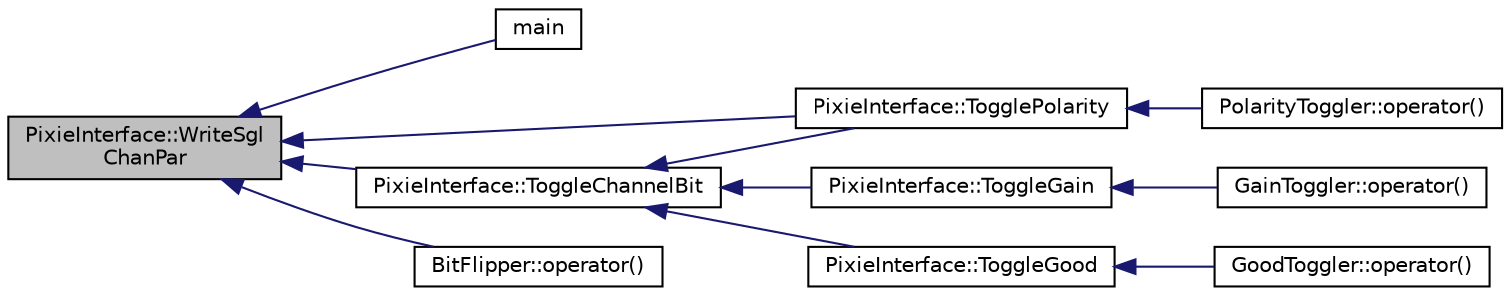 digraph "PixieInterface::WriteSglChanPar"
{
  edge [fontname="Helvetica",fontsize="10",labelfontname="Helvetica",labelfontsize="10"];
  node [fontname="Helvetica",fontsize="10",shape=record];
  rankdir="LR";
  Node1 [label="PixieInterface::WriteSgl\lChanPar",height=0.2,width=0.4,color="black", fillcolor="grey75", style="filled", fontcolor="black"];
  Node1 -> Node2 [dir="back",color="midnightblue",fontsize="10",style="solid",fontname="Helvetica"];
  Node2 [label="main",height=0.2,width=0.4,color="black", fillcolor="white", style="filled",URL="$db/d9f/param_scan_8cpp.html#a0ddf1224851353fc92bfbff6f499fa97",tooltip="A program. "];
  Node1 -> Node3 [dir="back",color="midnightblue",fontsize="10",style="solid",fontname="Helvetica"];
  Node3 [label="PixieInterface::TogglePolarity",height=0.2,width=0.4,color="black", fillcolor="white", style="filled",URL="$d9/dc6/class_pixie_interface.html#aeeb829ac5910cc009fbd47972d691739"];
  Node3 -> Node4 [dir="back",color="midnightblue",fontsize="10",style="solid",fontname="Helvetica"];
  Node4 [label="PolarityToggler::operator()",height=0.2,width=0.4,color="black", fillcolor="white", style="filled",URL="$d3/dc6/class_polarity_toggler.html#a6705a25308576912ce1c8d5b0fa73d58"];
  Node1 -> Node5 [dir="back",color="midnightblue",fontsize="10",style="solid",fontname="Helvetica"];
  Node5 [label="PixieInterface::ToggleChannelBit",height=0.2,width=0.4,color="black", fillcolor="white", style="filled",URL="$d9/dc6/class_pixie_interface.html#a448ef741698cfdc9e48dc47bd4639070"];
  Node5 -> Node6 [dir="back",color="midnightblue",fontsize="10",style="solid",fontname="Helvetica"];
  Node6 [label="PixieInterface::ToggleGain",height=0.2,width=0.4,color="black", fillcolor="white", style="filled",URL="$d9/dc6/class_pixie_interface.html#ae66119213d67fc56d52553b4617e9621"];
  Node6 -> Node7 [dir="back",color="midnightblue",fontsize="10",style="solid",fontname="Helvetica"];
  Node7 [label="GainToggler::operator()",height=0.2,width=0.4,color="black", fillcolor="white", style="filled",URL="$d2/dc4/class_gain_toggler.html#a76d007d56b6b5c7aff8198b75247d7b4"];
  Node5 -> Node8 [dir="back",color="midnightblue",fontsize="10",style="solid",fontname="Helvetica"];
  Node8 [label="PixieInterface::ToggleGood",height=0.2,width=0.4,color="black", fillcolor="white", style="filled",URL="$d9/dc6/class_pixie_interface.html#ad3fd214177f74ad393e0892d4e57e67e"];
  Node8 -> Node9 [dir="back",color="midnightblue",fontsize="10",style="solid",fontname="Helvetica"];
  Node9 [label="GoodToggler::operator()",height=0.2,width=0.4,color="black", fillcolor="white", style="filled",URL="$d2/dee/class_good_toggler.html#a9d0e33e2af3d0430c65f155e5c9004a5"];
  Node5 -> Node3 [dir="back",color="midnightblue",fontsize="10",style="solid",fontname="Helvetica"];
  Node1 -> Node10 [dir="back",color="midnightblue",fontsize="10",style="solid",fontname="Helvetica"];
  Node10 [label="BitFlipper::operator()",height=0.2,width=0.4,color="black", fillcolor="white", style="filled",URL="$d0/d6f/class_bit_flipper.html#ab50f1ee20e65a21b00b7cf905e16b294"];
}
